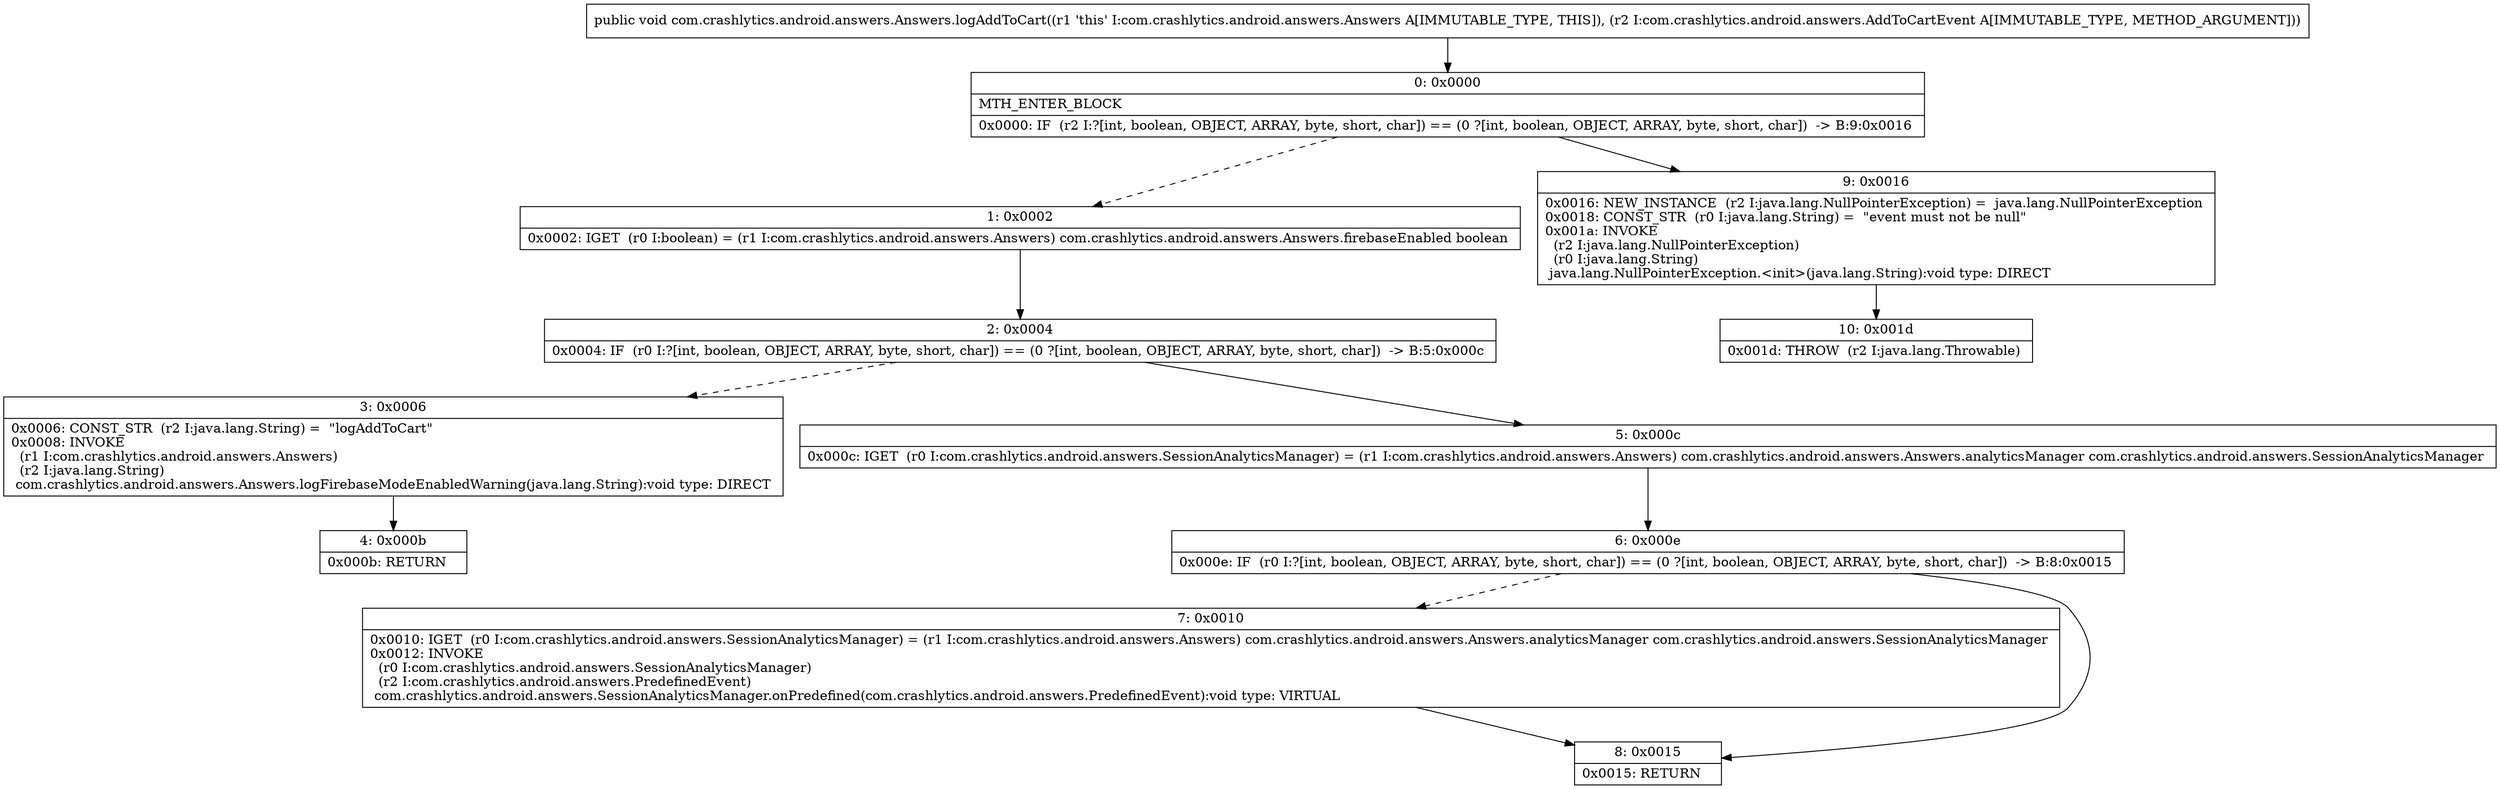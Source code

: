 digraph "CFG forcom.crashlytics.android.answers.Answers.logAddToCart(Lcom\/crashlytics\/android\/answers\/AddToCartEvent;)V" {
Node_0 [shape=record,label="{0\:\ 0x0000|MTH_ENTER_BLOCK\l|0x0000: IF  (r2 I:?[int, boolean, OBJECT, ARRAY, byte, short, char]) == (0 ?[int, boolean, OBJECT, ARRAY, byte, short, char])  \-\> B:9:0x0016 \l}"];
Node_1 [shape=record,label="{1\:\ 0x0002|0x0002: IGET  (r0 I:boolean) = (r1 I:com.crashlytics.android.answers.Answers) com.crashlytics.android.answers.Answers.firebaseEnabled boolean \l}"];
Node_2 [shape=record,label="{2\:\ 0x0004|0x0004: IF  (r0 I:?[int, boolean, OBJECT, ARRAY, byte, short, char]) == (0 ?[int, boolean, OBJECT, ARRAY, byte, short, char])  \-\> B:5:0x000c \l}"];
Node_3 [shape=record,label="{3\:\ 0x0006|0x0006: CONST_STR  (r2 I:java.lang.String) =  \"logAddToCart\" \l0x0008: INVOKE  \l  (r1 I:com.crashlytics.android.answers.Answers)\l  (r2 I:java.lang.String)\l com.crashlytics.android.answers.Answers.logFirebaseModeEnabledWarning(java.lang.String):void type: DIRECT \l}"];
Node_4 [shape=record,label="{4\:\ 0x000b|0x000b: RETURN   \l}"];
Node_5 [shape=record,label="{5\:\ 0x000c|0x000c: IGET  (r0 I:com.crashlytics.android.answers.SessionAnalyticsManager) = (r1 I:com.crashlytics.android.answers.Answers) com.crashlytics.android.answers.Answers.analyticsManager com.crashlytics.android.answers.SessionAnalyticsManager \l}"];
Node_6 [shape=record,label="{6\:\ 0x000e|0x000e: IF  (r0 I:?[int, boolean, OBJECT, ARRAY, byte, short, char]) == (0 ?[int, boolean, OBJECT, ARRAY, byte, short, char])  \-\> B:8:0x0015 \l}"];
Node_7 [shape=record,label="{7\:\ 0x0010|0x0010: IGET  (r0 I:com.crashlytics.android.answers.SessionAnalyticsManager) = (r1 I:com.crashlytics.android.answers.Answers) com.crashlytics.android.answers.Answers.analyticsManager com.crashlytics.android.answers.SessionAnalyticsManager \l0x0012: INVOKE  \l  (r0 I:com.crashlytics.android.answers.SessionAnalyticsManager)\l  (r2 I:com.crashlytics.android.answers.PredefinedEvent)\l com.crashlytics.android.answers.SessionAnalyticsManager.onPredefined(com.crashlytics.android.answers.PredefinedEvent):void type: VIRTUAL \l}"];
Node_8 [shape=record,label="{8\:\ 0x0015|0x0015: RETURN   \l}"];
Node_9 [shape=record,label="{9\:\ 0x0016|0x0016: NEW_INSTANCE  (r2 I:java.lang.NullPointerException) =  java.lang.NullPointerException \l0x0018: CONST_STR  (r0 I:java.lang.String) =  \"event must not be null\" \l0x001a: INVOKE  \l  (r2 I:java.lang.NullPointerException)\l  (r0 I:java.lang.String)\l java.lang.NullPointerException.\<init\>(java.lang.String):void type: DIRECT \l}"];
Node_10 [shape=record,label="{10\:\ 0x001d|0x001d: THROW  (r2 I:java.lang.Throwable) \l}"];
MethodNode[shape=record,label="{public void com.crashlytics.android.answers.Answers.logAddToCart((r1 'this' I:com.crashlytics.android.answers.Answers A[IMMUTABLE_TYPE, THIS]), (r2 I:com.crashlytics.android.answers.AddToCartEvent A[IMMUTABLE_TYPE, METHOD_ARGUMENT])) }"];
MethodNode -> Node_0;
Node_0 -> Node_1[style=dashed];
Node_0 -> Node_9;
Node_1 -> Node_2;
Node_2 -> Node_3[style=dashed];
Node_2 -> Node_5;
Node_3 -> Node_4;
Node_5 -> Node_6;
Node_6 -> Node_7[style=dashed];
Node_6 -> Node_8;
Node_7 -> Node_8;
Node_9 -> Node_10;
}

